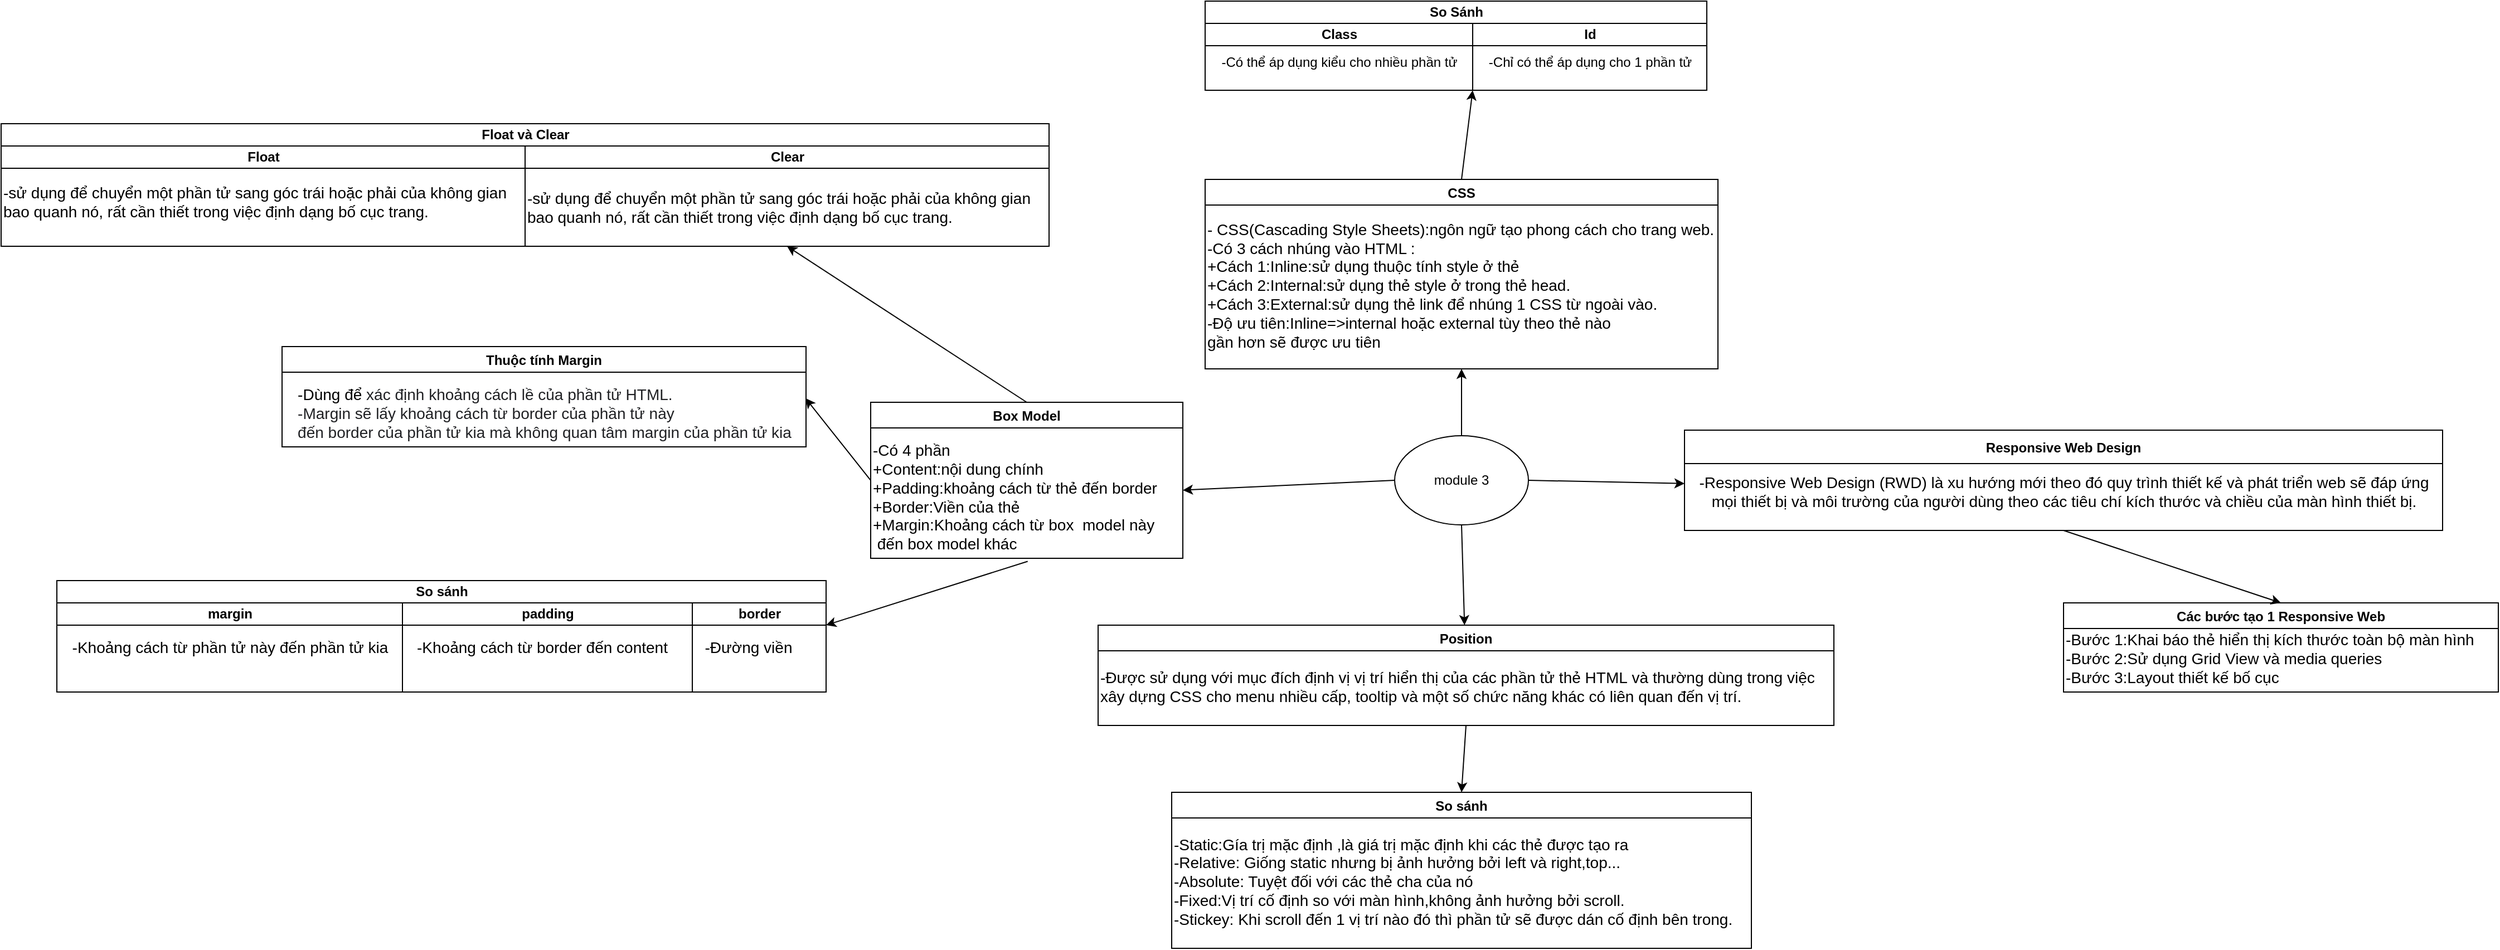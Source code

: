 <mxfile version="21.1.4" type="device">
  <diagram id="C5RBs43oDa-KdzZeNtuy" name="Page-1">
    <mxGraphModel dx="2944" dy="1742" grid="1" gridSize="10" guides="1" tooltips="1" connect="1" arrows="1" fold="1" page="1" pageScale="1" pageWidth="827" pageHeight="1169" math="0" shadow="0">
      <root>
        <mxCell id="WIyWlLk6GJQsqaUBKTNV-0" />
        <mxCell id="WIyWlLk6GJQsqaUBKTNV-1" parent="WIyWlLk6GJQsqaUBKTNV-0" />
        <mxCell id="eqhFfe7Qy-hV5Pwt-YSb-0" value="module 3" style="ellipse;whiteSpace=wrap;html=1;" vertex="1" parent="WIyWlLk6GJQsqaUBKTNV-1">
          <mxGeometry x="350" y="260" width="120" height="80" as="geometry" />
        </mxCell>
        <mxCell id="eqhFfe7Qy-hV5Pwt-YSb-1" value="CSS" style="swimlane;" vertex="1" parent="WIyWlLk6GJQsqaUBKTNV-1">
          <mxGeometry x="180" y="30" width="460" height="170" as="geometry" />
        </mxCell>
        <mxCell id="eqhFfe7Qy-hV5Pwt-YSb-2" value="&lt;font style=&quot;font-size: 14px;&quot;&gt;- CSS(Cascading Style Sheets):ngôn ngữ tạo phong cách cho trang web.&lt;br&gt;-Có 3 cách nhúng vào HTML :&lt;br&gt;+Cách 1:Inline:sử dụng thuộc tính style ở thẻ&lt;br&gt;+Cách 2:Internal:sử dụng thẻ style ở trong thẻ head.&lt;br&gt;+Cách 3:External:sử dụng thẻ link để nhúng 1 CSS từ ngoài vào.&lt;br&gt;-Độ ưu tiên:Inline=&amp;gt;internal hoặc external tùy theo thẻ nào &lt;br&gt;gần hơn sẽ được ưu tiên&lt;/font&gt;" style="text;html=1;align=left;verticalAlign=middle;resizable=0;points=[];autosize=1;strokeColor=none;fillColor=none;" vertex="1" parent="eqhFfe7Qy-hV5Pwt-YSb-1">
          <mxGeometry y="30" width="480" height="130" as="geometry" />
        </mxCell>
        <mxCell id="eqhFfe7Qy-hV5Pwt-YSb-3" value="So Sánh" style="swimlane;childLayout=stackLayout;resizeParent=1;resizeParentMax=0;startSize=20;html=1;" vertex="1" parent="WIyWlLk6GJQsqaUBKTNV-1">
          <mxGeometry x="180.0" y="-130" width="450" height="80" as="geometry" />
        </mxCell>
        <mxCell id="eqhFfe7Qy-hV5Pwt-YSb-5" value="Class" style="swimlane;startSize=20;html=1;" vertex="1" parent="eqhFfe7Qy-hV5Pwt-YSb-3">
          <mxGeometry y="20" width="240" height="60" as="geometry" />
        </mxCell>
        <mxCell id="eqhFfe7Qy-hV5Pwt-YSb-7" value="-Có thể áp dụng kiểu cho nhiều phần tử" style="text;html=1;align=center;verticalAlign=middle;resizable=0;points=[];autosize=1;strokeColor=none;fillColor=none;" vertex="1" parent="eqhFfe7Qy-hV5Pwt-YSb-5">
          <mxGeometry x="-4.547e-13" y="20" width="240" height="30" as="geometry" />
        </mxCell>
        <mxCell id="eqhFfe7Qy-hV5Pwt-YSb-6" value="Id" style="swimlane;startSize=20;html=1;" vertex="1" parent="eqhFfe7Qy-hV5Pwt-YSb-3">
          <mxGeometry x="240" y="20" width="210" height="60" as="geometry" />
        </mxCell>
        <mxCell id="eqhFfe7Qy-hV5Pwt-YSb-8" value="-Chỉ có thể áp dụng cho 1 phần tử&lt;br&gt;" style="text;html=1;align=center;verticalAlign=middle;resizable=0;points=[];autosize=1;strokeColor=none;fillColor=none;" vertex="1" parent="eqhFfe7Qy-hV5Pwt-YSb-6">
          <mxGeometry y="20" width="210" height="30" as="geometry" />
        </mxCell>
        <mxCell id="eqhFfe7Qy-hV5Pwt-YSb-10" value="Box Model" style="swimlane;" vertex="1" parent="WIyWlLk6GJQsqaUBKTNV-1">
          <mxGeometry x="-120" y="230" width="280" height="140" as="geometry" />
        </mxCell>
        <mxCell id="eqhFfe7Qy-hV5Pwt-YSb-11" value="&lt;font style=&quot;font-size: 14px;&quot;&gt;-Có 4 phần&lt;br&gt;+Content:nội dung chính&lt;br&gt;+Padding:khoảng cách từ thẻ đến border&lt;br&gt;+Border:Viền của thẻ&lt;br&gt;+Margin:Khoảng cách từ box&amp;nbsp; model này&lt;br&gt;&amp;nbsp;đến box model khác&lt;/font&gt;" style="text;html=1;align=left;verticalAlign=middle;resizable=0;points=[];autosize=1;strokeColor=none;fillColor=none;" vertex="1" parent="eqhFfe7Qy-hV5Pwt-YSb-10">
          <mxGeometry y="30" width="280" height="110" as="geometry" />
        </mxCell>
        <mxCell id="eqhFfe7Qy-hV5Pwt-YSb-12" value="Thuộc tính Margin" style="swimlane;" vertex="1" parent="WIyWlLk6GJQsqaUBKTNV-1">
          <mxGeometry x="-648" y="180" width="470" height="90" as="geometry" />
        </mxCell>
        <mxCell id="eqhFfe7Qy-hV5Pwt-YSb-13" value="&lt;div style=&quot;text-align: left;&quot;&gt;&lt;font style=&quot;font-size: 14px;&quot;&gt;&lt;span style=&quot;background-color: initial;&quot;&gt;-Dùng để &lt;/span&gt;&lt;font style=&quot;&quot; face=&quot;Google Sans, arial, sans-serif&quot; color=&quot;#202124&quot;&gt;&lt;span style=&quot;background-color: rgb(255, 255, 255);&quot;&gt;xác định khoảng cách lề của phần tử HTML.&lt;/span&gt;&lt;/font&gt;&lt;/font&gt;&lt;/div&gt;&lt;div style=&quot;text-align: left;&quot;&gt;&lt;font face=&quot;Google Sans, arial, sans-serif&quot; color=&quot;#202124&quot;&gt;&lt;span style=&quot;font-size: 14px; background-color: rgb(255, 255, 255);&quot;&gt;-Margin sẽ lấy khoảng cách từ border của phần tử này&amp;nbsp;&lt;/span&gt;&lt;/font&gt;&lt;/div&gt;&lt;div style=&quot;text-align: left;&quot;&gt;&lt;font face=&quot;Google Sans, arial, sans-serif&quot; color=&quot;#202124&quot;&gt;&lt;span style=&quot;font-size: 14px; background-color: rgb(255, 255, 255);&quot;&gt;đến border của phần tử kia mà không quan tâm margin của phần tử kia&lt;/span&gt;&lt;/font&gt;&lt;/div&gt;" style="text;html=1;align=center;verticalAlign=middle;resizable=0;points=[];autosize=1;strokeColor=none;fillColor=none;" vertex="1" parent="eqhFfe7Qy-hV5Pwt-YSb-12">
          <mxGeometry y="30" width="470" height="60" as="geometry" />
        </mxCell>
        <mxCell id="eqhFfe7Qy-hV5Pwt-YSb-14" value="So sánh" style="swimlane;childLayout=stackLayout;resizeParent=1;resizeParentMax=0;startSize=20;html=1;" vertex="1" parent="WIyWlLk6GJQsqaUBKTNV-1">
          <mxGeometry x="-850.0" y="390" width="690" height="100" as="geometry" />
        </mxCell>
        <mxCell id="eqhFfe7Qy-hV5Pwt-YSb-15" value="margin" style="swimlane;startSize=20;html=1;" vertex="1" parent="eqhFfe7Qy-hV5Pwt-YSb-14">
          <mxGeometry y="20" width="310" height="80" as="geometry" />
        </mxCell>
        <mxCell id="eqhFfe7Qy-hV5Pwt-YSb-18" value="&lt;font style=&quot;font-size: 14px;&quot;&gt;-Khoảng cách từ phần tử này đến phần tử kia&lt;/font&gt;" style="text;html=1;align=center;verticalAlign=middle;resizable=0;points=[];autosize=1;strokeColor=none;fillColor=none;" vertex="1" parent="eqhFfe7Qy-hV5Pwt-YSb-15">
          <mxGeometry x="-4.547e-13" y="25" width="310" height="30" as="geometry" />
        </mxCell>
        <mxCell id="eqhFfe7Qy-hV5Pwt-YSb-16" value="padding" style="swimlane;startSize=20;html=1;" vertex="1" parent="eqhFfe7Qy-hV5Pwt-YSb-14">
          <mxGeometry x="310" y="20" width="260" height="80" as="geometry" />
        </mxCell>
        <mxCell id="eqhFfe7Qy-hV5Pwt-YSb-19" value="&lt;font style=&quot;font-size: 14px;&quot;&gt;-Khoảng cách từ border đến content&lt;/font&gt;" style="text;html=1;align=center;verticalAlign=middle;resizable=0;points=[];autosize=1;strokeColor=none;fillColor=none;" vertex="1" parent="eqhFfe7Qy-hV5Pwt-YSb-16">
          <mxGeometry y="25" width="250" height="30" as="geometry" />
        </mxCell>
        <mxCell id="eqhFfe7Qy-hV5Pwt-YSb-17" value="border" style="swimlane;startSize=20;html=1;" vertex="1" parent="eqhFfe7Qy-hV5Pwt-YSb-14">
          <mxGeometry x="570" y="20" width="120" height="80" as="geometry" />
        </mxCell>
        <mxCell id="eqhFfe7Qy-hV5Pwt-YSb-20" value="&lt;font style=&quot;font-size: 14px;&quot;&gt;-Đường viền&lt;/font&gt;" style="text;html=1;align=center;verticalAlign=middle;resizable=0;points=[];autosize=1;strokeColor=none;fillColor=none;" vertex="1" parent="eqhFfe7Qy-hV5Pwt-YSb-17">
          <mxGeometry y="25" width="100" height="30" as="geometry" />
        </mxCell>
        <mxCell id="eqhFfe7Qy-hV5Pwt-YSb-21" value="Float và Clear" style="swimlane;childLayout=stackLayout;resizeParent=1;resizeParentMax=0;startSize=20;html=1;" vertex="1" parent="WIyWlLk6GJQsqaUBKTNV-1">
          <mxGeometry x="-900.0" y="-20" width="940.0" height="110" as="geometry" />
        </mxCell>
        <mxCell id="eqhFfe7Qy-hV5Pwt-YSb-23" value="Float" style="swimlane;startSize=20;html=1;" vertex="1" parent="eqhFfe7Qy-hV5Pwt-YSb-21">
          <mxGeometry y="20" width="470.0" height="90" as="geometry" />
        </mxCell>
        <mxCell id="eqhFfe7Qy-hV5Pwt-YSb-25" value="&lt;font style=&quot;font-size: 14px;&quot;&gt;-sử dụng để chuyển một phần tử sang góc trái hoặc phải của không gian &lt;br&gt;bao quanh nó,&amp;nbsp;rất cần thiết trong việc định dạng bố cục trang.&lt;/font&gt;" style="text;html=1;align=left;verticalAlign=middle;resizable=0;points=[];autosize=1;strokeColor=none;fillColor=none;" vertex="1" parent="eqhFfe7Qy-hV5Pwt-YSb-23">
          <mxGeometry x="-4.547e-13" y="25" width="470" height="50" as="geometry" />
        </mxCell>
        <mxCell id="eqhFfe7Qy-hV5Pwt-YSb-24" value="Clear" style="swimlane;startSize=20;html=1;" vertex="1" parent="eqhFfe7Qy-hV5Pwt-YSb-21">
          <mxGeometry x="470.0" y="20" width="470" height="90" as="geometry" />
        </mxCell>
        <mxCell id="eqhFfe7Qy-hV5Pwt-YSb-26" value="&lt;font style=&quot;font-size: 14px;&quot;&gt;-sử dụng để chuyển một phần tử sang góc trái hoặc phải của không gian &lt;br&gt;bao quanh nó, rất cần thiết trong việc định dạng bố cục trang.&lt;/font&gt;" style="text;html=1;align=left;verticalAlign=middle;resizable=0;points=[];autosize=1;strokeColor=none;fillColor=none;" vertex="1" parent="eqhFfe7Qy-hV5Pwt-YSb-24">
          <mxGeometry y="30" width="470" height="50" as="geometry" />
        </mxCell>
        <mxCell id="eqhFfe7Qy-hV5Pwt-YSb-27" value="Responsive Web Design" style="swimlane;startSize=30;" vertex="1" parent="WIyWlLk6GJQsqaUBKTNV-1">
          <mxGeometry x="610" y="255" width="680" height="90" as="geometry" />
        </mxCell>
        <mxCell id="eqhFfe7Qy-hV5Pwt-YSb-28" value="&lt;font style=&quot;font-size: 14px;&quot;&gt;-Responsive Web Design (RWD)&amp;nbsp;là xu hướng mới theo đó quy trình thiết kế và phát triển web sẽ đáp ứng &lt;br&gt;mọi thiết bị và môi trường của người dùng theo các tiêu chí kích thước và chiều của màn hình thiết bị.&lt;/font&gt;" style="text;html=1;align=center;verticalAlign=middle;resizable=0;points=[];autosize=1;strokeColor=none;fillColor=none;" vertex="1" parent="eqhFfe7Qy-hV5Pwt-YSb-27">
          <mxGeometry y="30" width="680" height="50" as="geometry" />
        </mxCell>
        <mxCell id="eqhFfe7Qy-hV5Pwt-YSb-29" value="Các bước tạo 1 Responsive Web" style="swimlane;" vertex="1" parent="WIyWlLk6GJQsqaUBKTNV-1">
          <mxGeometry x="950" y="410" width="390" height="80" as="geometry" />
        </mxCell>
        <mxCell id="eqhFfe7Qy-hV5Pwt-YSb-30" value="&lt;font style=&quot;font-size: 14px;&quot;&gt;-Bước 1:Khai báo thẻ hiển thị kích thước toàn bộ màn hình&lt;br&gt;-Bước 2:Sử dụng Grid View và media queries&lt;br&gt;-Bước 3:Layout thiết kế bố cục&lt;/font&gt;" style="text;html=1;align=left;verticalAlign=middle;resizable=0;points=[];autosize=1;strokeColor=none;fillColor=none;" vertex="1" parent="eqhFfe7Qy-hV5Pwt-YSb-29">
          <mxGeometry y="20" width="390" height="60" as="geometry" />
        </mxCell>
        <mxCell id="eqhFfe7Qy-hV5Pwt-YSb-31" value="Position" style="swimlane;" vertex="1" parent="WIyWlLk6GJQsqaUBKTNV-1">
          <mxGeometry x="84" y="430" width="660" height="90" as="geometry" />
        </mxCell>
        <mxCell id="eqhFfe7Qy-hV5Pwt-YSb-32" value="&lt;font style=&quot;font-size: 14px;&quot;&gt;-Được sử dụng với mục đích định vị vị trí hiển thị của các phần tử thẻ&amp;nbsp;HTML&amp;nbsp;và thường dùng trong việc &lt;br&gt;xây dựng CSS cho menu nhiều cấp, tooltip và một số chức năng khác có liên quan đến vị trí.&lt;/font&gt;" style="text;html=1;align=left;verticalAlign=middle;resizable=0;points=[];autosize=1;strokeColor=none;fillColor=none;" vertex="1" parent="eqhFfe7Qy-hV5Pwt-YSb-31">
          <mxGeometry y="30" width="660" height="50" as="geometry" />
        </mxCell>
        <mxCell id="eqhFfe7Qy-hV5Pwt-YSb-51" value="So sánh" style="swimlane;" vertex="1" parent="WIyWlLk6GJQsqaUBKTNV-1">
          <mxGeometry x="150" y="580" width="520" height="140" as="geometry" />
        </mxCell>
        <mxCell id="eqhFfe7Qy-hV5Pwt-YSb-52" value="&lt;font style=&quot;font-size: 14px;&quot;&gt;-Static:Gía trị mặc định ,là giá trị mặc định khi các thẻ được tạo ra&lt;br&gt;-Relative: Giống static nhưng bị ảnh hưởng bởi left và right,top...&lt;br&gt;-Absolute: Tuyệt đối với các thẻ cha của nó&lt;br&gt;-Fixed:Vị trí cố định so với màn hình,không ảnh hưởng bởi scroll.&lt;br&gt;-Stickey: Khi scroll đến 1 vị trí nào đó thì phần tử sẽ được dán cố định bên trong.&lt;/font&gt;" style="text;html=1;align=left;verticalAlign=middle;resizable=0;points=[];autosize=1;strokeColor=none;fillColor=none;" vertex="1" parent="eqhFfe7Qy-hV5Pwt-YSb-51">
          <mxGeometry y="30" width="520" height="100" as="geometry" />
        </mxCell>
        <mxCell id="eqhFfe7Qy-hV5Pwt-YSb-53" value="" style="endArrow=classic;html=1;rounded=0;exitX=0.5;exitY=0;exitDx=0;exitDy=0;entryX=0.5;entryY=1;entryDx=0;entryDy=0;" edge="1" parent="WIyWlLk6GJQsqaUBKTNV-1" source="eqhFfe7Qy-hV5Pwt-YSb-0" target="eqhFfe7Qy-hV5Pwt-YSb-1">
          <mxGeometry width="50" height="50" relative="1" as="geometry">
            <mxPoint x="250" y="500" as="sourcePoint" />
            <mxPoint x="300" y="450" as="targetPoint" />
          </mxGeometry>
        </mxCell>
        <mxCell id="eqhFfe7Qy-hV5Pwt-YSb-54" value="" style="endArrow=classic;html=1;rounded=0;exitX=0.5;exitY=0;exitDx=0;exitDy=0;entryX=1;entryY=1;entryDx=0;entryDy=0;" edge="1" parent="WIyWlLk6GJQsqaUBKTNV-1" source="eqhFfe7Qy-hV5Pwt-YSb-1" target="eqhFfe7Qy-hV5Pwt-YSb-5">
          <mxGeometry width="50" height="50" relative="1" as="geometry">
            <mxPoint x="250" y="200" as="sourcePoint" />
            <mxPoint x="300" y="150" as="targetPoint" />
          </mxGeometry>
        </mxCell>
        <mxCell id="eqhFfe7Qy-hV5Pwt-YSb-55" value="" style="endArrow=classic;html=1;rounded=0;exitX=0;exitY=0.5;exitDx=0;exitDy=0;entryX=1;entryY=0.444;entryDx=0;entryDy=0;entryPerimeter=0;" edge="1" parent="WIyWlLk6GJQsqaUBKTNV-1" source="eqhFfe7Qy-hV5Pwt-YSb-0" target="eqhFfe7Qy-hV5Pwt-YSb-11">
          <mxGeometry width="50" height="50" relative="1" as="geometry">
            <mxPoint x="250" y="200" as="sourcePoint" />
            <mxPoint x="300" y="150" as="targetPoint" />
          </mxGeometry>
        </mxCell>
        <mxCell id="eqhFfe7Qy-hV5Pwt-YSb-56" value="" style="endArrow=classic;html=1;rounded=0;exitX=0;exitY=0.364;exitDx=0;exitDy=0;exitPerimeter=0;entryX=0.999;entryY=0.273;entryDx=0;entryDy=0;entryPerimeter=0;" edge="1" parent="WIyWlLk6GJQsqaUBKTNV-1" source="eqhFfe7Qy-hV5Pwt-YSb-11" target="eqhFfe7Qy-hV5Pwt-YSb-13">
          <mxGeometry width="50" height="50" relative="1" as="geometry">
            <mxPoint x="250" y="200" as="sourcePoint" />
            <mxPoint x="300" y="150" as="targetPoint" />
          </mxGeometry>
        </mxCell>
        <mxCell id="eqhFfe7Qy-hV5Pwt-YSb-57" value="" style="endArrow=classic;html=1;rounded=0;exitX=0.503;exitY=1.025;exitDx=0;exitDy=0;exitPerimeter=0;entryX=1;entryY=0.25;entryDx=0;entryDy=0;" edge="1" parent="WIyWlLk6GJQsqaUBKTNV-1" source="eqhFfe7Qy-hV5Pwt-YSb-11" target="eqhFfe7Qy-hV5Pwt-YSb-17">
          <mxGeometry width="50" height="50" relative="1" as="geometry">
            <mxPoint x="250" y="300" as="sourcePoint" />
            <mxPoint x="300" y="250" as="targetPoint" />
          </mxGeometry>
        </mxCell>
        <mxCell id="eqhFfe7Qy-hV5Pwt-YSb-58" value="" style="endArrow=classic;html=1;rounded=0;exitX=0.5;exitY=0;exitDx=0;exitDy=0;entryX=0.5;entryY=1;entryDx=0;entryDy=0;" edge="1" parent="WIyWlLk6GJQsqaUBKTNV-1" source="eqhFfe7Qy-hV5Pwt-YSb-10" target="eqhFfe7Qy-hV5Pwt-YSb-24">
          <mxGeometry width="50" height="50" relative="1" as="geometry">
            <mxPoint x="250" y="300" as="sourcePoint" />
            <mxPoint x="300" y="250" as="targetPoint" />
          </mxGeometry>
        </mxCell>
        <mxCell id="eqhFfe7Qy-hV5Pwt-YSb-59" value="" style="endArrow=classic;html=1;rounded=0;exitX=0.5;exitY=1;exitDx=0;exitDy=0;" edge="1" parent="WIyWlLk6GJQsqaUBKTNV-1" source="eqhFfe7Qy-hV5Pwt-YSb-0" target="eqhFfe7Qy-hV5Pwt-YSb-31">
          <mxGeometry width="50" height="50" relative="1" as="geometry">
            <mxPoint x="250" y="400" as="sourcePoint" />
            <mxPoint x="300" y="350" as="targetPoint" />
          </mxGeometry>
        </mxCell>
        <mxCell id="eqhFfe7Qy-hV5Pwt-YSb-60" value="" style="endArrow=classic;html=1;rounded=0;exitX=0.5;exitY=1;exitDx=0;exitDy=0;entryX=0.5;entryY=0;entryDx=0;entryDy=0;" edge="1" parent="WIyWlLk6GJQsqaUBKTNV-1" source="eqhFfe7Qy-hV5Pwt-YSb-31" target="eqhFfe7Qy-hV5Pwt-YSb-51">
          <mxGeometry width="50" height="50" relative="1" as="geometry">
            <mxPoint x="250" y="400" as="sourcePoint" />
            <mxPoint x="300" y="350" as="targetPoint" />
          </mxGeometry>
        </mxCell>
        <mxCell id="eqhFfe7Qy-hV5Pwt-YSb-62" value="" style="endArrow=classic;html=1;rounded=0;exitX=1;exitY=0.5;exitDx=0;exitDy=0;" edge="1" parent="WIyWlLk6GJQsqaUBKTNV-1" source="eqhFfe7Qy-hV5Pwt-YSb-0" target="eqhFfe7Qy-hV5Pwt-YSb-28">
          <mxGeometry width="50" height="50" relative="1" as="geometry">
            <mxPoint x="870" y="400" as="sourcePoint" />
            <mxPoint x="920" y="350" as="targetPoint" />
          </mxGeometry>
        </mxCell>
        <mxCell id="eqhFfe7Qy-hV5Pwt-YSb-63" value="" style="endArrow=classic;html=1;rounded=0;exitX=0.5;exitY=1;exitDx=0;exitDy=0;entryX=0.5;entryY=0;entryDx=0;entryDy=0;" edge="1" parent="WIyWlLk6GJQsqaUBKTNV-1" source="eqhFfe7Qy-hV5Pwt-YSb-27" target="eqhFfe7Qy-hV5Pwt-YSb-29">
          <mxGeometry width="50" height="50" relative="1" as="geometry">
            <mxPoint x="870" y="400" as="sourcePoint" />
            <mxPoint x="920" y="350" as="targetPoint" />
          </mxGeometry>
        </mxCell>
      </root>
    </mxGraphModel>
  </diagram>
</mxfile>

